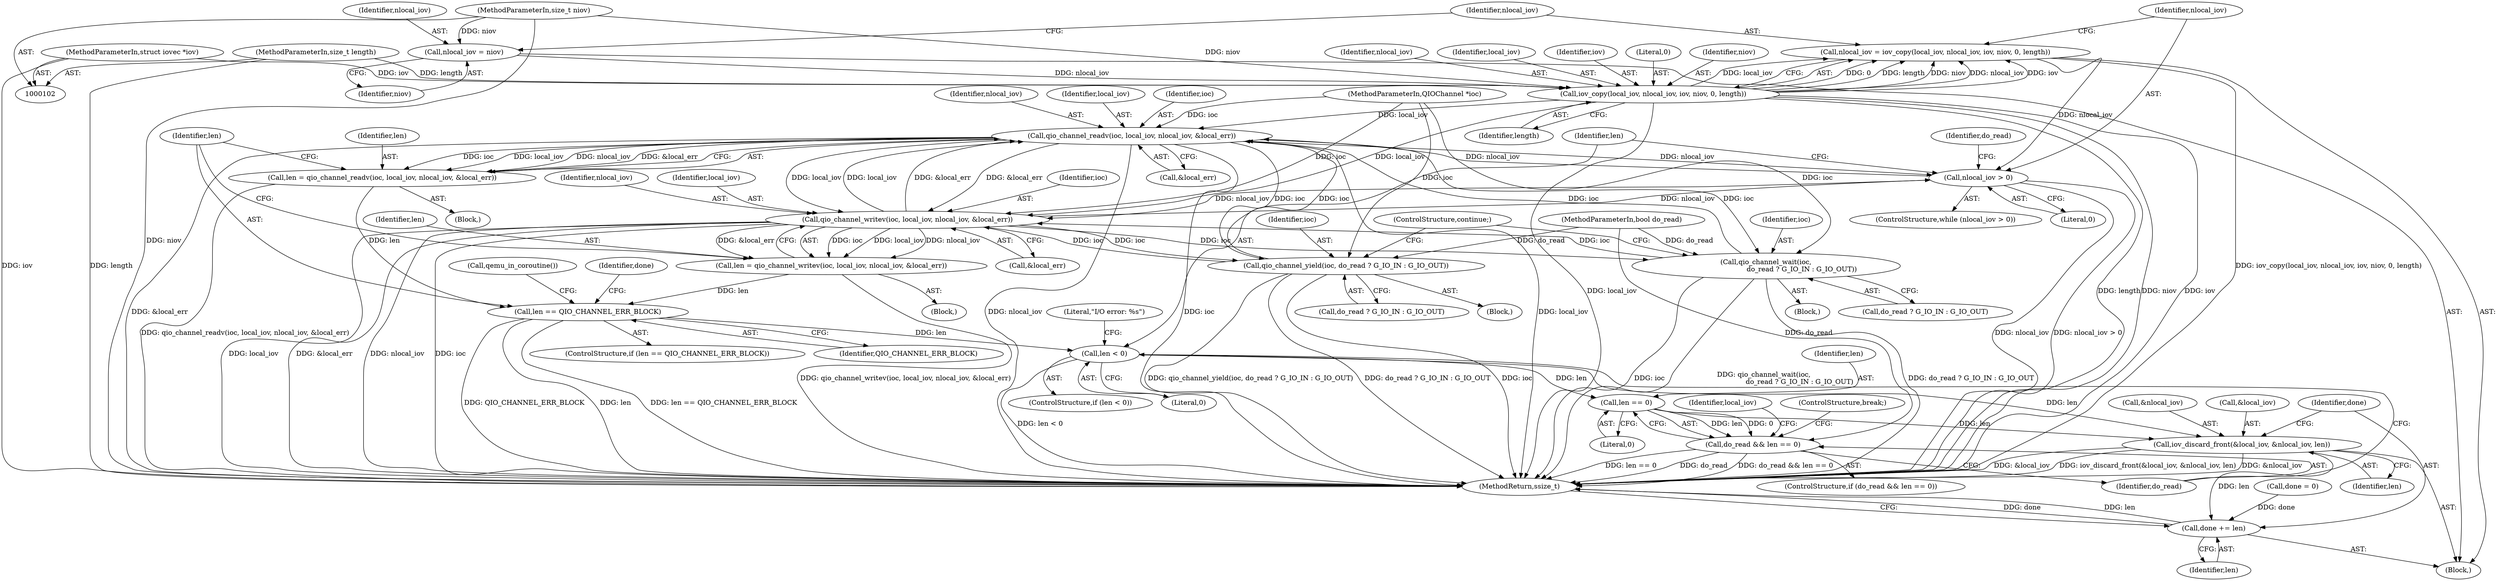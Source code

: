 digraph "0_qemu_ff82911cd3f69f028f2537825c9720ff78bc3f19_1@API" {
"1000125" [label="(Call,nlocal_iov = iov_copy(local_iov, nlocal_iov, iov, niov, 0, length))"];
"1000127" [label="(Call,iov_copy(local_iov, nlocal_iov, iov, niov, 0, length))"];
"1000122" [label="(Call,nlocal_iov = niov)"];
"1000105" [label="(MethodParameterIn,size_t niov)"];
"1000104" [label="(MethodParameterIn,struct iovec *iov)"];
"1000106" [label="(MethodParameterIn,size_t length)"];
"1000135" [label="(Call,nlocal_iov > 0)"];
"1000145" [label="(Call,qio_channel_readv(ioc, local_iov, nlocal_iov, &local_err))"];
"1000143" [label="(Call,len = qio_channel_readv(ioc, local_iov, nlocal_iov, &local_err))"];
"1000162" [label="(Call,len == QIO_CHANNEL_ERR_BLOCK)"];
"1000197" [label="(Call,len < 0)"];
"1000215" [label="(Call,len == 0)"];
"1000213" [label="(Call,do_read && len == 0)"];
"1000220" [label="(Call,iov_discard_front(&local_iov, &nlocal_iov, len))"];
"1000226" [label="(Call,done += len)"];
"1000155" [label="(Call,qio_channel_writev(ioc, local_iov, nlocal_iov, &local_err))"];
"1000153" [label="(Call,len = qio_channel_writev(ioc, local_iov, nlocal_iov, &local_err))"];
"1000169" [label="(Call,qio_channel_yield(ioc, do_read ? G_IO_IN : G_IO_OUT))"];
"1000184" [label="(Call,qio_channel_wait(ioc,\n                                 do_read ? G_IO_IN : G_IO_OUT))"];
"1000133" [label="(Identifier,length)"];
"1000104" [label="(MethodParameterIn,struct iovec *iov)"];
"1000125" [label="(Call,nlocal_iov = iov_copy(local_iov, nlocal_iov, iov, niov, 0, length))"];
"1000110" [label="(Call,done = 0)"];
"1000129" [label="(Identifier,nlocal_iov)"];
"1000154" [label="(Identifier,len)"];
"1000148" [label="(Identifier,nlocal_iov)"];
"1000159" [label="(Call,&local_err)"];
"1000155" [label="(Call,qio_channel_writev(ioc, local_iov, nlocal_iov, &local_err))"];
"1000161" [label="(ControlStructure,if (len == QIO_CHANNEL_ERR_BLOCK))"];
"1000167" [label="(Call,qemu_in_coroutine())"];
"1000170" [label="(Identifier,ioc)"];
"1000136" [label="(Identifier,nlocal_iov)"];
"1000128" [label="(Identifier,local_iov)"];
"1000228" [label="(Identifier,len)"];
"1000147" [label="(Identifier,local_iov)"];
"1000216" [label="(Identifier,len)"];
"1000223" [label="(Call,&nlocal_iov)"];
"1000142" [label="(Block,)"];
"1000213" [label="(Call,do_read && len == 0)"];
"1000145" [label="(Call,qio_channel_readv(ioc, local_iov, nlocal_iov, &local_err))"];
"1000103" [label="(MethodParameterIn,QIOChannel *ioc)"];
"1000130" [label="(Identifier,iov)"];
"1000127" [label="(Call,iov_copy(local_iov, nlocal_iov, iov, niov, 0, length))"];
"1000215" [label="(Call,len == 0)"];
"1000169" [label="(Call,qio_channel_yield(ioc, do_read ? G_IO_IN : G_IO_OUT))"];
"1000171" [label="(Call,do_read ? G_IO_IN : G_IO_OUT)"];
"1000202" [label="(Literal,\"I/O error: %s\")"];
"1000217" [label="(Literal,0)"];
"1000220" [label="(Call,iov_discard_front(&local_iov, &nlocal_iov, len))"];
"1000144" [label="(Identifier,len)"];
"1000122" [label="(Call,nlocal_iov = niov)"];
"1000212" [label="(ControlStructure,if (do_read && len == 0))"];
"1000152" [label="(Block,)"];
"1000183" [label="(Block,)"];
"1000168" [label="(Block,)"];
"1000146" [label="(Identifier,ioc)"];
"1000153" [label="(Call,len = qio_channel_writev(ioc, local_iov, nlocal_iov, &local_err))"];
"1000135" [label="(Call,nlocal_iov > 0)"];
"1000132" [label="(Literal,0)"];
"1000124" [label="(Identifier,niov)"];
"1000156" [label="(Identifier,ioc)"];
"1000149" [label="(Call,&local_err)"];
"1000197" [label="(Call,len < 0)"];
"1000163" [label="(Identifier,len)"];
"1000164" [label="(Identifier,QIO_CHANNEL_ERR_BLOCK)"];
"1000196" [label="(ControlStructure,if (len < 0))"];
"1000143" [label="(Call,len = qio_channel_readv(ioc, local_iov, nlocal_iov, &local_err))"];
"1000186" [label="(Call,do_read ? G_IO_IN : G_IO_OUT)"];
"1000222" [label="(Identifier,local_iov)"];
"1000199" [label="(Literal,0)"];
"1000185" [label="(Identifier,ioc)"];
"1000158" [label="(Identifier,nlocal_iov)"];
"1000225" [label="(Identifier,len)"];
"1000162" [label="(Call,len == QIO_CHANNEL_ERR_BLOCK)"];
"1000131" [label="(Identifier,niov)"];
"1000182" [label="(Identifier,done)"];
"1000221" [label="(Call,&local_iov)"];
"1000219" [label="(ControlStructure,break;)"];
"1000107" [label="(MethodParameterIn,bool do_read)"];
"1000229" [label="(MethodReturn,ssize_t)"];
"1000214" [label="(Identifier,do_read)"];
"1000157" [label="(Identifier,local_iov)"];
"1000195" [label="(ControlStructure,continue;)"];
"1000108" [label="(Block,)"];
"1000226" [label="(Call,done += len)"];
"1000141" [label="(Identifier,do_read)"];
"1000123" [label="(Identifier,nlocal_iov)"];
"1000227" [label="(Identifier,done)"];
"1000134" [label="(ControlStructure,while (nlocal_iov > 0))"];
"1000137" [label="(Literal,0)"];
"1000105" [label="(MethodParameterIn,size_t niov)"];
"1000198" [label="(Identifier,len)"];
"1000106" [label="(MethodParameterIn,size_t length)"];
"1000126" [label="(Identifier,nlocal_iov)"];
"1000184" [label="(Call,qio_channel_wait(ioc,\n                                 do_read ? G_IO_IN : G_IO_OUT))"];
"1000125" -> "1000108"  [label="AST: "];
"1000125" -> "1000127"  [label="CFG: "];
"1000126" -> "1000125"  [label="AST: "];
"1000127" -> "1000125"  [label="AST: "];
"1000136" -> "1000125"  [label="CFG: "];
"1000125" -> "1000229"  [label="DDG: iov_copy(local_iov, nlocal_iov, iov, niov, 0, length)"];
"1000127" -> "1000125"  [label="DDG: 0"];
"1000127" -> "1000125"  [label="DDG: length"];
"1000127" -> "1000125"  [label="DDG: niov"];
"1000127" -> "1000125"  [label="DDG: nlocal_iov"];
"1000127" -> "1000125"  [label="DDG: iov"];
"1000127" -> "1000125"  [label="DDG: local_iov"];
"1000125" -> "1000135"  [label="DDG: nlocal_iov"];
"1000127" -> "1000133"  [label="CFG: "];
"1000128" -> "1000127"  [label="AST: "];
"1000129" -> "1000127"  [label="AST: "];
"1000130" -> "1000127"  [label="AST: "];
"1000131" -> "1000127"  [label="AST: "];
"1000132" -> "1000127"  [label="AST: "];
"1000133" -> "1000127"  [label="AST: "];
"1000127" -> "1000229"  [label="DDG: length"];
"1000127" -> "1000229"  [label="DDG: niov"];
"1000127" -> "1000229"  [label="DDG: iov"];
"1000127" -> "1000229"  [label="DDG: local_iov"];
"1000122" -> "1000127"  [label="DDG: nlocal_iov"];
"1000104" -> "1000127"  [label="DDG: iov"];
"1000105" -> "1000127"  [label="DDG: niov"];
"1000106" -> "1000127"  [label="DDG: length"];
"1000127" -> "1000145"  [label="DDG: local_iov"];
"1000127" -> "1000155"  [label="DDG: local_iov"];
"1000122" -> "1000108"  [label="AST: "];
"1000122" -> "1000124"  [label="CFG: "];
"1000123" -> "1000122"  [label="AST: "];
"1000124" -> "1000122"  [label="AST: "];
"1000126" -> "1000122"  [label="CFG: "];
"1000105" -> "1000122"  [label="DDG: niov"];
"1000105" -> "1000102"  [label="AST: "];
"1000105" -> "1000229"  [label="DDG: niov"];
"1000104" -> "1000102"  [label="AST: "];
"1000104" -> "1000229"  [label="DDG: iov"];
"1000106" -> "1000102"  [label="AST: "];
"1000106" -> "1000229"  [label="DDG: length"];
"1000135" -> "1000134"  [label="AST: "];
"1000135" -> "1000137"  [label="CFG: "];
"1000136" -> "1000135"  [label="AST: "];
"1000137" -> "1000135"  [label="AST: "];
"1000141" -> "1000135"  [label="CFG: "];
"1000198" -> "1000135"  [label="CFG: "];
"1000135" -> "1000229"  [label="DDG: nlocal_iov > 0"];
"1000135" -> "1000229"  [label="DDG: nlocal_iov"];
"1000155" -> "1000135"  [label="DDG: nlocal_iov"];
"1000145" -> "1000135"  [label="DDG: nlocal_iov"];
"1000135" -> "1000145"  [label="DDG: nlocal_iov"];
"1000135" -> "1000155"  [label="DDG: nlocal_iov"];
"1000145" -> "1000143"  [label="AST: "];
"1000145" -> "1000149"  [label="CFG: "];
"1000146" -> "1000145"  [label="AST: "];
"1000147" -> "1000145"  [label="AST: "];
"1000148" -> "1000145"  [label="AST: "];
"1000149" -> "1000145"  [label="AST: "];
"1000143" -> "1000145"  [label="CFG: "];
"1000145" -> "1000229"  [label="DDG: &local_err"];
"1000145" -> "1000229"  [label="DDG: nlocal_iov"];
"1000145" -> "1000229"  [label="DDG: ioc"];
"1000145" -> "1000229"  [label="DDG: local_iov"];
"1000145" -> "1000143"  [label="DDG: ioc"];
"1000145" -> "1000143"  [label="DDG: local_iov"];
"1000145" -> "1000143"  [label="DDG: nlocal_iov"];
"1000145" -> "1000143"  [label="DDG: &local_err"];
"1000184" -> "1000145"  [label="DDG: ioc"];
"1000169" -> "1000145"  [label="DDG: ioc"];
"1000103" -> "1000145"  [label="DDG: ioc"];
"1000155" -> "1000145"  [label="DDG: local_iov"];
"1000155" -> "1000145"  [label="DDG: &local_err"];
"1000145" -> "1000155"  [label="DDG: local_iov"];
"1000145" -> "1000155"  [label="DDG: &local_err"];
"1000145" -> "1000169"  [label="DDG: ioc"];
"1000145" -> "1000184"  [label="DDG: ioc"];
"1000143" -> "1000142"  [label="AST: "];
"1000144" -> "1000143"  [label="AST: "];
"1000163" -> "1000143"  [label="CFG: "];
"1000143" -> "1000229"  [label="DDG: qio_channel_readv(ioc, local_iov, nlocal_iov, &local_err)"];
"1000143" -> "1000162"  [label="DDG: len"];
"1000162" -> "1000161"  [label="AST: "];
"1000162" -> "1000164"  [label="CFG: "];
"1000163" -> "1000162"  [label="AST: "];
"1000164" -> "1000162"  [label="AST: "];
"1000167" -> "1000162"  [label="CFG: "];
"1000182" -> "1000162"  [label="CFG: "];
"1000162" -> "1000229"  [label="DDG: QIO_CHANNEL_ERR_BLOCK"];
"1000162" -> "1000229"  [label="DDG: len"];
"1000162" -> "1000229"  [label="DDG: len == QIO_CHANNEL_ERR_BLOCK"];
"1000153" -> "1000162"  [label="DDG: len"];
"1000162" -> "1000197"  [label="DDG: len"];
"1000197" -> "1000196"  [label="AST: "];
"1000197" -> "1000199"  [label="CFG: "];
"1000198" -> "1000197"  [label="AST: "];
"1000199" -> "1000197"  [label="AST: "];
"1000202" -> "1000197"  [label="CFG: "];
"1000214" -> "1000197"  [label="CFG: "];
"1000197" -> "1000229"  [label="DDG: len < 0"];
"1000197" -> "1000215"  [label="DDG: len"];
"1000197" -> "1000220"  [label="DDG: len"];
"1000215" -> "1000213"  [label="AST: "];
"1000215" -> "1000217"  [label="CFG: "];
"1000216" -> "1000215"  [label="AST: "];
"1000217" -> "1000215"  [label="AST: "];
"1000213" -> "1000215"  [label="CFG: "];
"1000215" -> "1000213"  [label="DDG: len"];
"1000215" -> "1000213"  [label="DDG: 0"];
"1000215" -> "1000220"  [label="DDG: len"];
"1000213" -> "1000212"  [label="AST: "];
"1000213" -> "1000214"  [label="CFG: "];
"1000214" -> "1000213"  [label="AST: "];
"1000219" -> "1000213"  [label="CFG: "];
"1000222" -> "1000213"  [label="CFG: "];
"1000213" -> "1000229"  [label="DDG: do_read"];
"1000213" -> "1000229"  [label="DDG: do_read && len == 0"];
"1000213" -> "1000229"  [label="DDG: len == 0"];
"1000107" -> "1000213"  [label="DDG: do_read"];
"1000220" -> "1000108"  [label="AST: "];
"1000220" -> "1000225"  [label="CFG: "];
"1000221" -> "1000220"  [label="AST: "];
"1000223" -> "1000220"  [label="AST: "];
"1000225" -> "1000220"  [label="AST: "];
"1000227" -> "1000220"  [label="CFG: "];
"1000220" -> "1000229"  [label="DDG: &nlocal_iov"];
"1000220" -> "1000229"  [label="DDG: &local_iov"];
"1000220" -> "1000229"  [label="DDG: iov_discard_front(&local_iov, &nlocal_iov, len)"];
"1000220" -> "1000226"  [label="DDG: len"];
"1000226" -> "1000108"  [label="AST: "];
"1000226" -> "1000228"  [label="CFG: "];
"1000227" -> "1000226"  [label="AST: "];
"1000228" -> "1000226"  [label="AST: "];
"1000229" -> "1000226"  [label="CFG: "];
"1000226" -> "1000229"  [label="DDG: done"];
"1000226" -> "1000229"  [label="DDG: len"];
"1000110" -> "1000226"  [label="DDG: done"];
"1000155" -> "1000153"  [label="AST: "];
"1000155" -> "1000159"  [label="CFG: "];
"1000156" -> "1000155"  [label="AST: "];
"1000157" -> "1000155"  [label="AST: "];
"1000158" -> "1000155"  [label="AST: "];
"1000159" -> "1000155"  [label="AST: "];
"1000153" -> "1000155"  [label="CFG: "];
"1000155" -> "1000229"  [label="DDG: local_iov"];
"1000155" -> "1000229"  [label="DDG: &local_err"];
"1000155" -> "1000229"  [label="DDG: nlocal_iov"];
"1000155" -> "1000229"  [label="DDG: ioc"];
"1000155" -> "1000153"  [label="DDG: ioc"];
"1000155" -> "1000153"  [label="DDG: local_iov"];
"1000155" -> "1000153"  [label="DDG: nlocal_iov"];
"1000155" -> "1000153"  [label="DDG: &local_err"];
"1000184" -> "1000155"  [label="DDG: ioc"];
"1000169" -> "1000155"  [label="DDG: ioc"];
"1000103" -> "1000155"  [label="DDG: ioc"];
"1000155" -> "1000169"  [label="DDG: ioc"];
"1000155" -> "1000184"  [label="DDG: ioc"];
"1000153" -> "1000152"  [label="AST: "];
"1000154" -> "1000153"  [label="AST: "];
"1000163" -> "1000153"  [label="CFG: "];
"1000153" -> "1000229"  [label="DDG: qio_channel_writev(ioc, local_iov, nlocal_iov, &local_err)"];
"1000169" -> "1000168"  [label="AST: "];
"1000169" -> "1000171"  [label="CFG: "];
"1000170" -> "1000169"  [label="AST: "];
"1000171" -> "1000169"  [label="AST: "];
"1000195" -> "1000169"  [label="CFG: "];
"1000169" -> "1000229"  [label="DDG: qio_channel_yield(ioc, do_read ? G_IO_IN : G_IO_OUT)"];
"1000169" -> "1000229"  [label="DDG: do_read ? G_IO_IN : G_IO_OUT"];
"1000169" -> "1000229"  [label="DDG: ioc"];
"1000103" -> "1000169"  [label="DDG: ioc"];
"1000107" -> "1000169"  [label="DDG: do_read"];
"1000184" -> "1000183"  [label="AST: "];
"1000184" -> "1000186"  [label="CFG: "];
"1000185" -> "1000184"  [label="AST: "];
"1000186" -> "1000184"  [label="AST: "];
"1000195" -> "1000184"  [label="CFG: "];
"1000184" -> "1000229"  [label="DDG: ioc"];
"1000184" -> "1000229"  [label="DDG: qio_channel_wait(ioc,\n                                 do_read ? G_IO_IN : G_IO_OUT)"];
"1000184" -> "1000229"  [label="DDG: do_read ? G_IO_IN : G_IO_OUT"];
"1000103" -> "1000184"  [label="DDG: ioc"];
"1000107" -> "1000184"  [label="DDG: do_read"];
}
